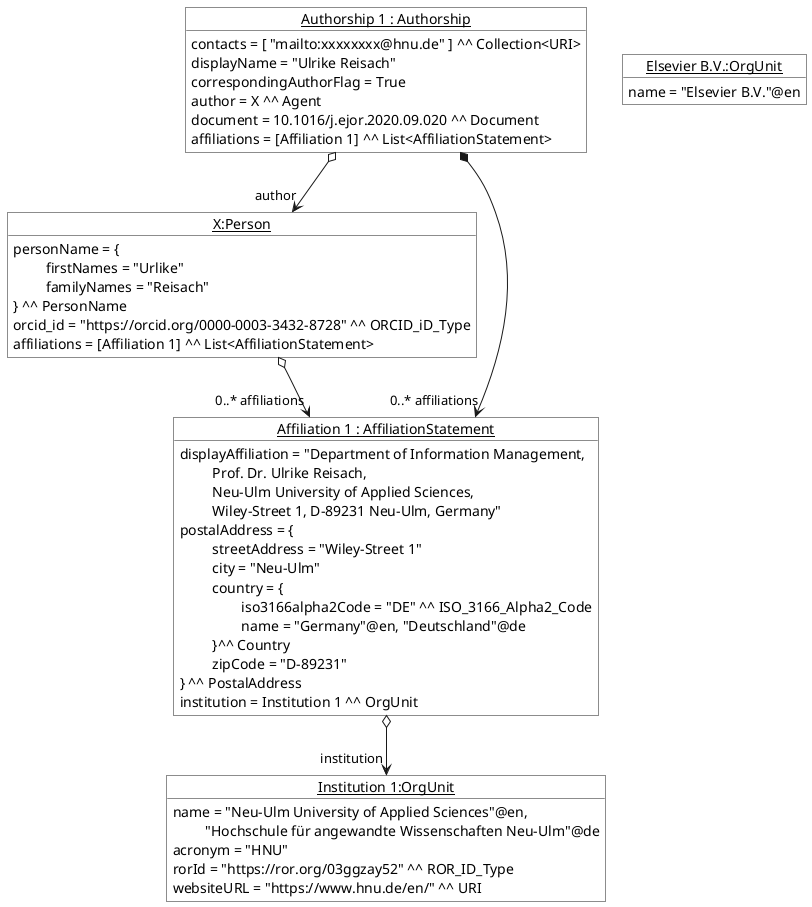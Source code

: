 @startuml
	!startsub person
	object "<u>X:Person</u>" as X #ffffff {
           personName = {
           \t firstNames = "Urlike"
           \t familyNames = "Reisach"
           } ^^ PersonName
           orcid_id = "https://orcid.org/0000-0003-3432-8728" ^^ ORCID_iD_Type
           affiliations = [Affiliation 1] ^^ List<AffiliationStatement>
        }
    !endsub

    !startsub ins
    object "<u>Institution 1:OrgUnit</u>" as Ins1 #ffffff {
    	    name = "Neu-Ulm University of Applied Sciences"@en,
    	    \t "Hochschule für angewandte Wissenschaften Neu-Ulm"@de
            acronym = "HNU"
            rorId = "https://ror.org/03ggzay52" ^^ ROR_ID_Type
            websiteURL = "https://www.hnu.de/en/" ^^ URI
    	}
    !endsub


    !startsub elsevier
    object "<u>Elsevier B.V.:OrgUnit</u>" as Elsevier #ffffff {
            name = "Elsevier B.V."@en
        }
    !endsub

    !startsub affiliations
    object "<u>Affiliation 1 : AffiliationStatement</u>" as Aff1 #ffffff {
            displayAffiliation = "Department of Information Management,
            \t Prof. Dr. Ulrike Reisach,
            \t Neu-Ulm University of Applied Sciences,
            \t Wiley-Street 1, D-89231 Neu-Ulm, Germany"
            postalAddress = {
            \t streetAddress = "Wiley-Street 1"
            \t city = "Neu-Ulm"
            \t country = {
                        \t\t iso3166alpha2Code = "DE" ^^ ISO_3166_Alpha2_Code
                        \t\t name = "Germany"@en, "Deutschland"@de
                        \t }^^ Country
            \t zipCode = "D-89231"
            } ^^ PostalAddress
            institution = Institution 1 ^^ OrgUnit
        }
    !endsub

    !startsub aut
    object "<u>Authorship 1 : Authorship</u>" as Aut1 #ffffff {
            contacts = [ "mailto:xxxxxxxx@hnu.de" ] ^^ Collection<URI>
            displayName = "Ulrike Reisach"
            correspondingAuthorFlag = True
            author = X ^^ Agent
            document = 10.1016/j.ejor.2020.09.020 ^^ Document
            affiliations = [Affiliation 1] ^^ List<AffiliationStatement>
        }
    !endsub

    !startsub autDoc
        Aut1 o--> "author" X
    !endsub
    !startsub autDoc
        Aut1 *--> "0..* affiliations" Aff1
    !endsub

    !startsub affiliations
        Aff1 o--> "institution" Ins1
    !endsub
    !startsub affiliations
        X o--> "0..* affiliations" Aff1
    !endsub


@enduml